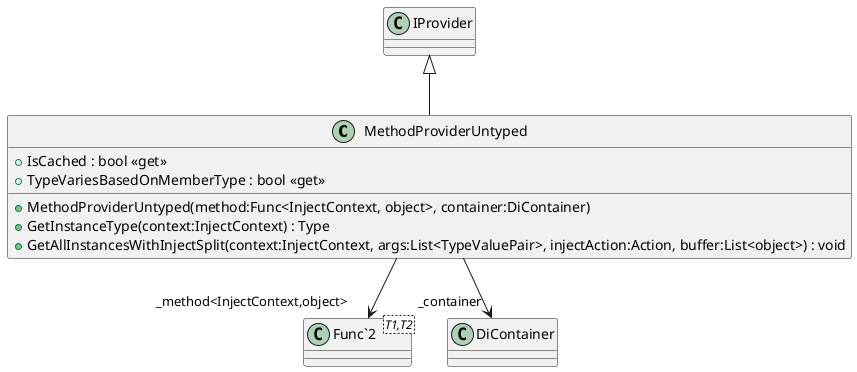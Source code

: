 @startuml
class MethodProviderUntyped {
    + MethodProviderUntyped(method:Func<InjectContext, object>, container:DiContainer)
    + IsCached : bool <<get>>
    + TypeVariesBasedOnMemberType : bool <<get>>
    + GetInstanceType(context:InjectContext) : Type
    + GetAllInstancesWithInjectSplit(context:InjectContext, args:List<TypeValuePair>, injectAction:Action, buffer:List<object>) : void
}
class "Func`2"<T1,T2> {
}
IProvider <|-- MethodProviderUntyped
MethodProviderUntyped --> "_container" DiContainer
MethodProviderUntyped --> "_method<InjectContext,object>" "Func`2"
@enduml

